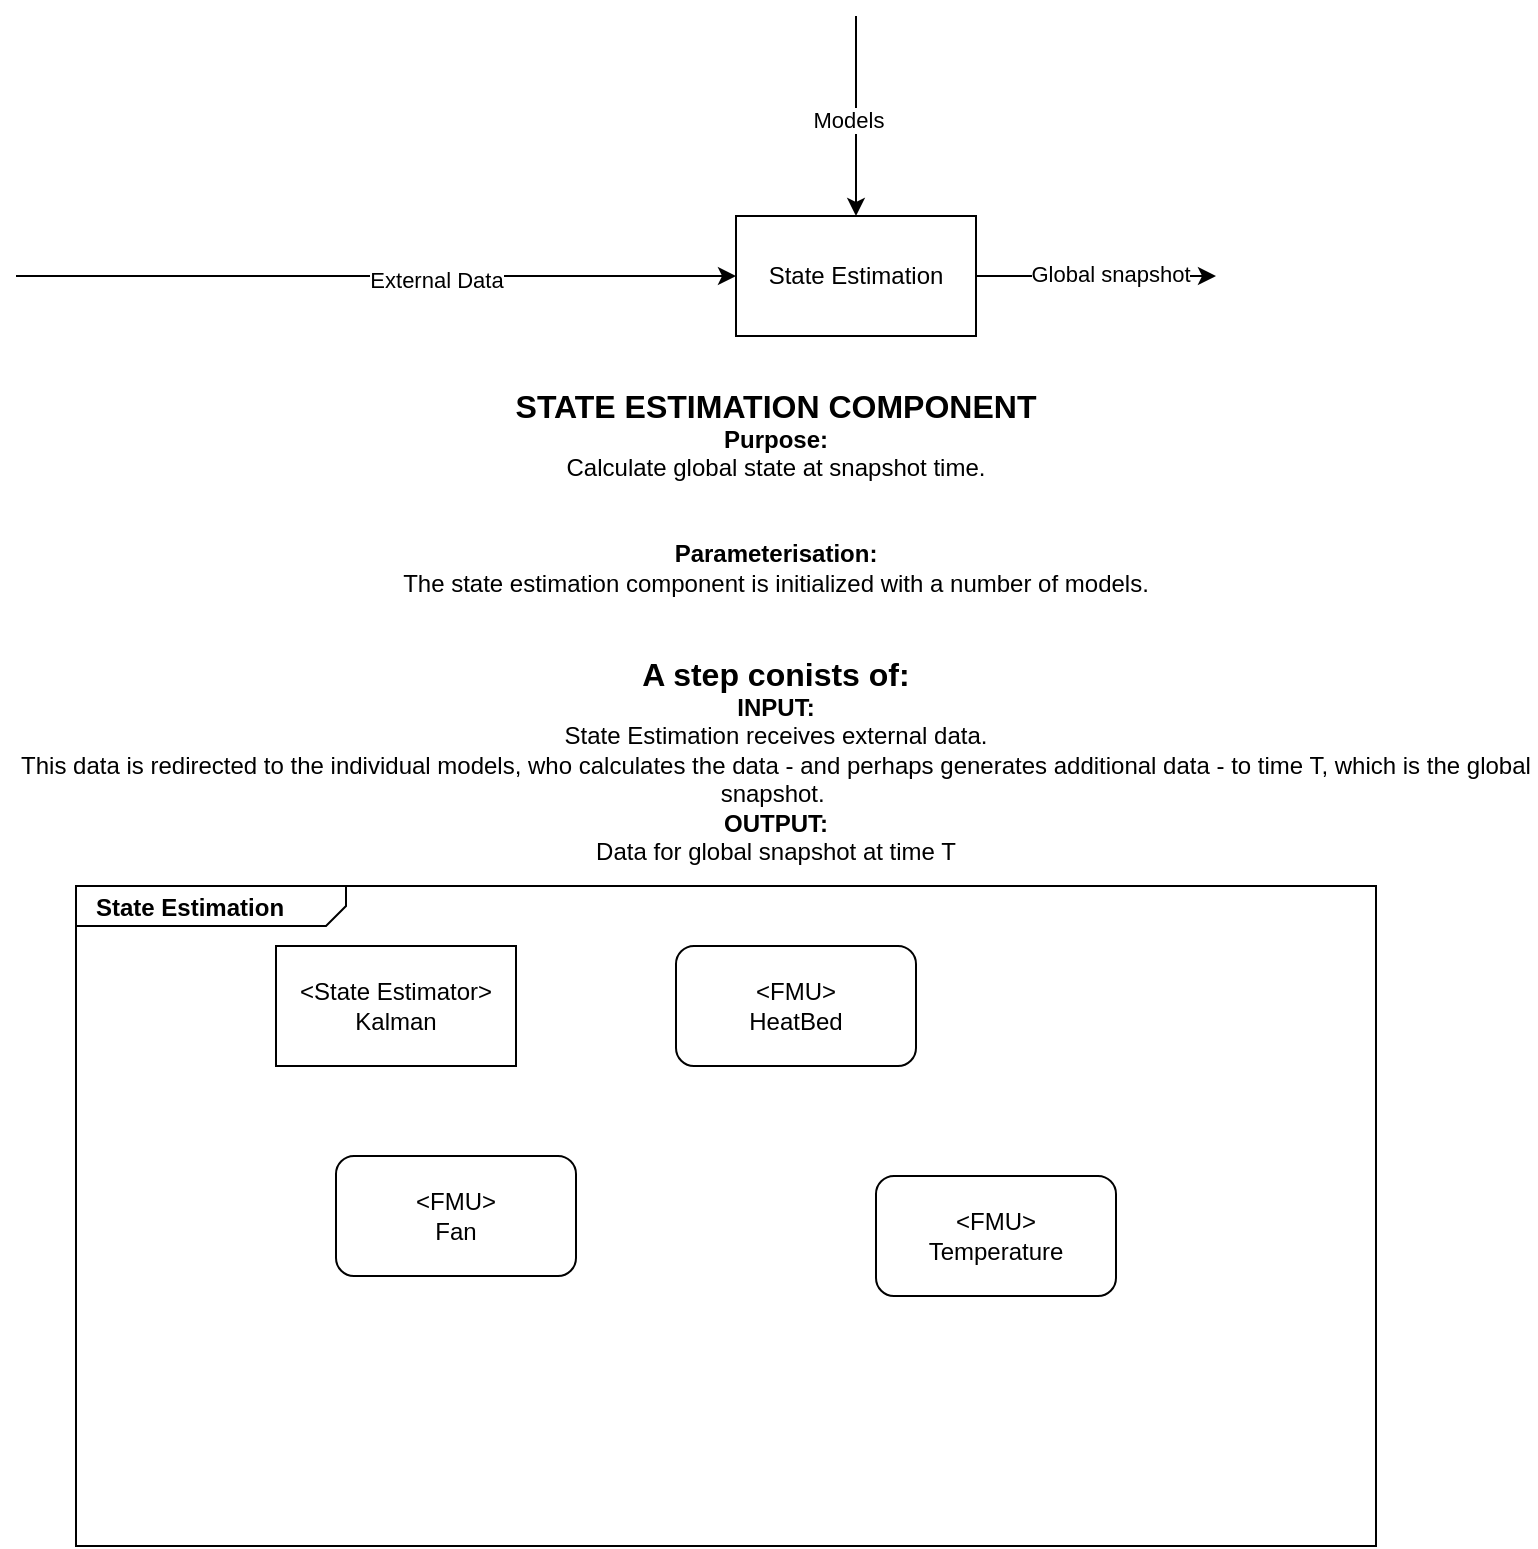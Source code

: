 <mxfile version="13.0.3" type="device" pages="2"><diagram id="Hoa0X8ZqMGpwPD86FHzG" name="State Estimation"><mxGraphModel dx="2253" dy="781" grid="1" gridSize="10" guides="1" tooltips="1" connect="1" arrows="1" fold="1" page="1" pageScale="1" pageWidth="827" pageHeight="1169" math="0" shadow="0"><root><mxCell id="DNqi_Iv6Oi_tNFkwjVvx-0"/><mxCell id="DNqi_Iv6Oi_tNFkwjVvx-1" parent="DNqi_Iv6Oi_tNFkwjVvx-0"/><mxCell id="DNqi_Iv6Oi_tNFkwjVvx-2" value="State Estimation" style="rounded=0;whiteSpace=wrap;html=1;" vertex="1" parent="DNqi_Iv6Oi_tNFkwjVvx-1"><mxGeometry x="360" y="220" width="120" height="60" as="geometry"/></mxCell><mxCell id="DNqi_Iv6Oi_tNFkwjVvx-3" value="" style="endArrow=classic;html=1;entryX=0;entryY=0.5;entryDx=0;entryDy=0;" edge="1" parent="DNqi_Iv6Oi_tNFkwjVvx-1" target="DNqi_Iv6Oi_tNFkwjVvx-2"><mxGeometry width="50" height="50" relative="1" as="geometry"><mxPoint y="250" as="sourcePoint"/><mxPoint x="50" y="250" as="targetPoint"/></mxGeometry></mxCell><mxCell id="DNqi_Iv6Oi_tNFkwjVvx-4" value="External Data" style="edgeLabel;html=1;align=center;verticalAlign=middle;resizable=0;points=[];" vertex="1" connectable="0" parent="DNqi_Iv6Oi_tNFkwjVvx-3"><mxGeometry x="0.167" y="-2" relative="1" as="geometry"><mxPoint as="offset"/></mxGeometry></mxCell><mxCell id="DNqi_Iv6Oi_tNFkwjVvx-5" value="" style="endArrow=classic;html=1;exitX=1;exitY=0.5;exitDx=0;exitDy=0;" edge="1" parent="DNqi_Iv6Oi_tNFkwjVvx-1" source="DNqi_Iv6Oi_tNFkwjVvx-2"><mxGeometry width="50" height="50" relative="1" as="geometry"><mxPoint x="250" y="410" as="sourcePoint"/><mxPoint x="600" y="250" as="targetPoint"/></mxGeometry></mxCell><mxCell id="DNqi_Iv6Oi_tNFkwjVvx-6" value="Global snapshot" style="edgeLabel;html=1;align=center;verticalAlign=middle;resizable=0;points=[];" vertex="1" connectable="0" parent="DNqi_Iv6Oi_tNFkwjVvx-5"><mxGeometry x="0.117" y="1" relative="1" as="geometry"><mxPoint as="offset"/></mxGeometry></mxCell><mxCell id="DNqi_Iv6Oi_tNFkwjVvx-7" value="" style="endArrow=classic;html=1;entryX=0.5;entryY=0;entryDx=0;entryDy=0;" edge="1" parent="DNqi_Iv6Oi_tNFkwjVvx-1" target="DNqi_Iv6Oi_tNFkwjVvx-2"><mxGeometry width="50" height="50" relative="1" as="geometry"><mxPoint x="420" y="120" as="sourcePoint"/><mxPoint x="370" y="90" as="targetPoint"/></mxGeometry></mxCell><mxCell id="DNqi_Iv6Oi_tNFkwjVvx-8" value="Models" style="edgeLabel;html=1;align=center;verticalAlign=middle;resizable=0;points=[];" vertex="1" connectable="0" parent="DNqi_Iv6Oi_tNFkwjVvx-7"><mxGeometry x="0.04" y="-4" relative="1" as="geometry"><mxPoint as="offset"/></mxGeometry></mxCell><mxCell id="DNqi_Iv6Oi_tNFkwjVvx-9" value="&lt;font style=&quot;font-weight: bold ; font-size: 16px&quot;&gt;STATE ESTIMATION COMPONENT&lt;br&gt;&lt;/font&gt;&lt;b&gt;Purpose:&lt;/b&gt;&lt;br&gt;Calculate global state at snapshot time.&lt;br&gt;&lt;br&gt;&lt;br&gt;&lt;b&gt;Parameterisation: &lt;/b&gt;&lt;br&gt;The state estimation component is initialized with a number of models.&lt;br&gt;&lt;br&gt;&lt;br&gt;&lt;b&gt;&lt;font style=&quot;font-size: 16px&quot;&gt;A step conists of:&lt;/font&gt;&lt;/b&gt;&lt;br&gt;&lt;b&gt;INPUT: &lt;/b&gt;&lt;br&gt;State Estimation receives external data.&lt;br&gt;This data is redirected to the individual models, who calculates the data - and perhaps generates additional data - to time T, which is the global snapshot.&amp;nbsp;&lt;br&gt;&lt;b&gt;OUTPUT: &lt;/b&gt;&lt;br&gt;Data for global snapshot at time T" style="text;html=1;strokeColor=none;fillColor=none;align=center;verticalAlign=middle;whiteSpace=wrap;rounded=0;" vertex="1" parent="DNqi_Iv6Oi_tNFkwjVvx-1"><mxGeometry y="350" width="760" height="150" as="geometry"/></mxCell><mxCell id="DNqi_Iv6Oi_tNFkwjVvx-10" value="&lt;p style=&quot;margin: 0px ; margin-top: 4px ; margin-left: 10px ; text-align: left&quot;&gt;&lt;b&gt;State Estimation&lt;/b&gt;&lt;/p&gt;" style="html=1;shape=mxgraph.sysml.package;align=left;spacingLeft=5;verticalAlign=top;spacingTop=-3;labelX=135;html=1;overflow=fill;" vertex="1" parent="DNqi_Iv6Oi_tNFkwjVvx-1"><mxGeometry x="30" y="555" width="650" height="330" as="geometry"/></mxCell><mxCell id="DNqi_Iv6Oi_tNFkwjVvx-11" value="&amp;lt;FMU&amp;gt;&lt;br&gt;HeatBed" style="rounded=1;whiteSpace=wrap;html=1;" vertex="1" parent="DNqi_Iv6Oi_tNFkwjVvx-1"><mxGeometry x="330" y="585" width="120" height="60" as="geometry"/></mxCell><mxCell id="DNqi_Iv6Oi_tNFkwjVvx-12" value="&amp;lt;FMU&amp;gt;&lt;br&gt;Fan" style="rounded=1;whiteSpace=wrap;html=1;" vertex="1" parent="DNqi_Iv6Oi_tNFkwjVvx-1"><mxGeometry x="160" y="690" width="120" height="60" as="geometry"/></mxCell><mxCell id="DNqi_Iv6Oi_tNFkwjVvx-13" value="&amp;lt;FMU&amp;gt;&lt;br&gt;Temperature" style="rounded=1;whiteSpace=wrap;html=1;" vertex="1" parent="DNqi_Iv6Oi_tNFkwjVvx-1"><mxGeometry x="430" y="700" width="120" height="60" as="geometry"/></mxCell><mxCell id="DNqi_Iv6Oi_tNFkwjVvx-14" value="&amp;lt;State Estimator&amp;gt;&lt;br&gt;Kalman" style="rounded=0;whiteSpace=wrap;html=1;" vertex="1" parent="DNqi_Iv6Oi_tNFkwjVvx-1"><mxGeometry x="130" y="585" width="120" height="60" as="geometry"/></mxCell></root></mxGraphModel></diagram><diagram id="VOIXKQfXVK2LOXCcRLxX" name="fault_detection"><mxGraphModel dx="1188" dy="651" grid="1" gridSize="10" guides="1" tooltips="1" connect="1" arrows="1" fold="1" page="1" pageScale="1" pageWidth="827" pageHeight="1169" math="0" shadow="0"><root><mxCell id="0"/><mxCell id="1" parent="0"/><mxCell id="j18JgJGXSxNDqnSMbgg8-2" value="Diagnostics" style="rounded=0;whiteSpace=wrap;html=1;" vertex="1" parent="1"><mxGeometry x="360" y="220" width="120" height="60" as="geometry"/></mxCell><mxCell id="j18JgJGXSxNDqnSMbgg8-3" value="" style="endArrow=classic;html=1;entryX=0;entryY=0.5;entryDx=0;entryDy=0;" edge="1" parent="1" target="j18JgJGXSxNDqnSMbgg8-2"><mxGeometry width="50" height="50" relative="1" as="geometry"><mxPoint x="160" y="250" as="sourcePoint"/><mxPoint x="50" y="250" as="targetPoint"/></mxGeometry></mxCell><mxCell id="j18JgJGXSxNDqnSMbgg8-4" value="Global Snapshot Data" style="edgeLabel;html=1;align=center;verticalAlign=middle;resizable=0;points=[];" vertex="1" connectable="0" parent="j18JgJGXSxNDqnSMbgg8-3"><mxGeometry x="0.167" y="-2" relative="1" as="geometry"><mxPoint as="offset"/></mxGeometry></mxCell><mxCell id="j18JgJGXSxNDqnSMbgg8-5" value="" style="endArrow=classic;html=1;exitX=1;exitY=0.5;exitDx=0;exitDy=0;" edge="1" parent="1" source="j18JgJGXSxNDqnSMbgg8-2"><mxGeometry width="50" height="50" relative="1" as="geometry"><mxPoint x="250" y="410" as="sourcePoint"/><mxPoint x="600" y="250" as="targetPoint"/></mxGeometry></mxCell><mxCell id="j18JgJGXSxNDqnSMbgg8-6" value="Result" style="edgeLabel;html=1;align=center;verticalAlign=middle;resizable=0;points=[];" vertex="1" connectable="0" parent="j18JgJGXSxNDqnSMbgg8-5"><mxGeometry x="0.117" y="1" relative="1" as="geometry"><mxPoint as="offset"/></mxGeometry></mxCell><mxCell id="j18JgJGXSxNDqnSMbgg8-7" value="" style="endArrow=classic;html=1;entryX=0.5;entryY=0;entryDx=0;entryDy=0;" edge="1" parent="1" target="j18JgJGXSxNDqnSMbgg8-2"><mxGeometry width="50" height="50" relative="1" as="geometry"><mxPoint x="420" y="120" as="sourcePoint"/><mxPoint x="370" y="90" as="targetPoint"/></mxGeometry></mxCell><mxCell id="j18JgJGXSxNDqnSMbgg8-8" value="Models" style="edgeLabel;html=1;align=center;verticalAlign=middle;resizable=0;points=[];" vertex="1" connectable="0" parent="j18JgJGXSxNDqnSMbgg8-7"><mxGeometry x="0.04" y="-4" relative="1" as="geometry"><mxPoint as="offset"/></mxGeometry></mxCell><mxCell id="j18JgJGXSxNDqnSMbgg8-9" value="&lt;font style=&quot;font-weight: bold ; font-size: 16px&quot;&gt;Fault Detection&lt;br&gt;&lt;/font&gt;&lt;b&gt;Purpose:&lt;/b&gt;&lt;br&gt;Diagnose a fault that has occured/is occurring.&lt;br&gt;&lt;br&gt;&lt;b&gt;Parameterisation: &lt;/b&gt;&lt;br&gt;The &lt;b&gt;diagnostics component&lt;/b&gt; is initialized with a number of &lt;b&gt;simulators&lt;/b&gt; including a &lt;b&gt;diagnostics simulator.&lt;/b&gt;&lt;br&gt;&lt;br&gt;&lt;b&gt;&lt;font style=&quot;font-size: 14px&quot;&gt;A step conists of:&lt;/font&gt;&lt;/b&gt;&lt;br&gt;&lt;b&gt;INPUT: &lt;/b&gt;&lt;br&gt;The &lt;b&gt;reference simulator&lt;/b&gt; receives PARTLY REAL SYSTEM data (i.e. actuation)&amp;nbsp;&lt;br&gt;The &lt;b&gt;reference simulator&lt;/b&gt; calculates EXPECTED RESULTS&lt;br&gt;The &lt;b&gt;diagnostics simulator&lt;/b&gt; receives GLOBAL SNAPSHOT data (see&amp;nbsp;&lt;br&gt;The &lt;b&gt;diagnostics simulator&lt;/b&gt; receives EXPECTED RESULTS&lt;br&gt;&lt;b&gt;OUTPUT: &lt;/b&gt;&lt;br&gt;The &lt;b&gt;diagnostics simulator&lt;/b&gt;&amp;nbsp;outputs a FAULT DETECTION match" style="text;html=1;strokeColor=none;fillColor=none;align=center;verticalAlign=middle;whiteSpace=wrap;rounded=0;" vertex="1" parent="1"><mxGeometry y="350" width="760" height="270" as="geometry"/></mxCell><mxCell id="j18JgJGXSxNDqnSMbgg8-10" value="&lt;p style=&quot;margin: 0px ; margin-top: 4px ; margin-left: 10px ; text-align: left&quot;&gt;&lt;b&gt;Diagnostics&lt;/b&gt;&lt;/p&gt;" style="html=1;shape=mxgraph.sysml.package;align=left;spacingLeft=5;verticalAlign=top;spacingTop=-3;labelX=135;html=1;overflow=fill;" vertex="1" parent="1"><mxGeometry x="149" y="640" width="530" height="240" as="geometry"/></mxCell><mxCell id="j18JgJGXSxNDqnSMbgg8-19" style="edgeStyle=orthogonalEdgeStyle;rounded=0;orthogonalLoop=1;jettySize=auto;html=1;exitX=0.5;exitY=1;exitDx=0;exitDy=0;entryX=0.5;entryY=0;entryDx=0;entryDy=0;" edge="1" parent="1" source="j18JgJGXSxNDqnSMbgg8-11" target="j18JgJGXSxNDqnSMbgg8-13"><mxGeometry relative="1" as="geometry"/></mxCell><mxCell id="j18JgJGXSxNDqnSMbgg8-23" value="Expected" style="edgeLabel;html=1;align=center;verticalAlign=middle;resizable=0;points=[];" vertex="1" connectable="0" parent="j18JgJGXSxNDqnSMbgg8-19"><mxGeometry x="-0.127" y="2" relative="1" as="geometry"><mxPoint as="offset"/></mxGeometry></mxCell><mxCell id="j18JgJGXSxNDqnSMbgg8-11" value="Reference Simulator" style="rounded=1;whiteSpace=wrap;html=1;" vertex="1" parent="1"><mxGeometry x="449" y="670" width="120" height="60" as="geometry"/></mxCell><mxCell id="j18JgJGXSxNDqnSMbgg8-13" value="Diagnostics Simulator" style="rounded=1;whiteSpace=wrap;html=1;" vertex="1" parent="1"><mxGeometry x="449" y="785" width="120" height="60" as="geometry"/></mxCell><mxCell id="j18JgJGXSxNDqnSMbgg8-17" style="edgeStyle=orthogonalEdgeStyle;rounded=0;orthogonalLoop=1;jettySize=auto;html=1;exitX=1;exitY=0.5;exitDx=0;exitDy=0;entryX=0;entryY=0.5;entryDx=0;entryDy=0;" edge="1" parent="1" source="j18JgJGXSxNDqnSMbgg8-14" target="j18JgJGXSxNDqnSMbgg8-11"><mxGeometry relative="1" as="geometry"/></mxCell><mxCell id="j18JgJGXSxNDqnSMbgg8-21" value="Actuation" style="edgeLabel;html=1;align=center;verticalAlign=middle;resizable=0;points=[];" vertex="1" connectable="0" parent="j18JgJGXSxNDqnSMbgg8-17"><mxGeometry x="-0.2" y="3" relative="1" as="geometry"><mxPoint x="9.33" y="3" as="offset"/></mxGeometry></mxCell><mxCell id="j18JgJGXSxNDqnSMbgg8-18" style="edgeStyle=orthogonalEdgeStyle;rounded=0;orthogonalLoop=1;jettySize=auto;html=1;exitX=0.5;exitY=1;exitDx=0;exitDy=0;entryX=0;entryY=0.5;entryDx=0;entryDy=0;" edge="1" parent="1" source="j18JgJGXSxNDqnSMbgg8-14" target="j18JgJGXSxNDqnSMbgg8-13"><mxGeometry relative="1" as="geometry"/></mxCell><mxCell id="j18JgJGXSxNDqnSMbgg8-22" value="All" style="edgeLabel;html=1;align=center;verticalAlign=middle;resizable=0;points=[];" vertex="1" connectable="0" parent="j18JgJGXSxNDqnSMbgg8-18"><mxGeometry x="-0.244" y="43" relative="1" as="geometry"><mxPoint x="43" y="43" as="offset"/></mxGeometry></mxCell><mxCell id="j18JgJGXSxNDqnSMbgg8-14" value="Global Snapshot Data Provider" style="rounded=0;whiteSpace=wrap;html=1;" vertex="1" parent="1"><mxGeometry x="249" y="670" width="120" height="60" as="geometry"/></mxCell><mxCell id="j18JgJGXSxNDqnSMbgg8-24" value="" style="endArrow=classic;html=1;exitX=1;exitY=0.5;exitDx=0;exitDy=0;" edge="1" parent="1" source="j18JgJGXSxNDqnSMbgg8-13"><mxGeometry width="50" height="50" relative="1" as="geometry"><mxPoint x="589" y="820" as="sourcePoint"/><mxPoint x="649" y="815" as="targetPoint"/></mxGeometry></mxCell></root></mxGraphModel></diagram></mxfile>